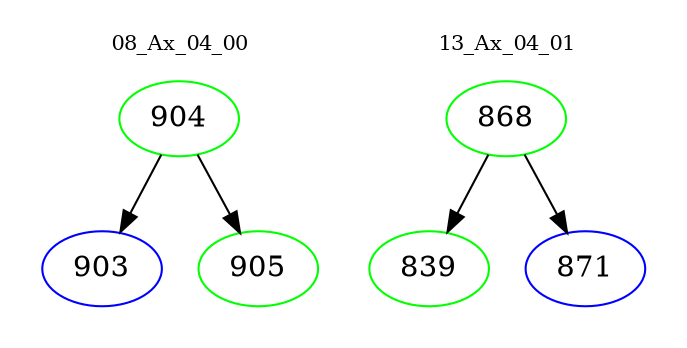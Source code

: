digraph{
subgraph cluster_0 {
color = white
label = "08_Ax_04_00";
fontsize=10;
T0_904 [label="904", color="green"]
T0_904 -> T0_903 [color="black"]
T0_903 [label="903", color="blue"]
T0_904 -> T0_905 [color="black"]
T0_905 [label="905", color="green"]
}
subgraph cluster_1 {
color = white
label = "13_Ax_04_01";
fontsize=10;
T1_868 [label="868", color="green"]
T1_868 -> T1_839 [color="black"]
T1_839 [label="839", color="green"]
T1_868 -> T1_871 [color="black"]
T1_871 [label="871", color="blue"]
}
}

